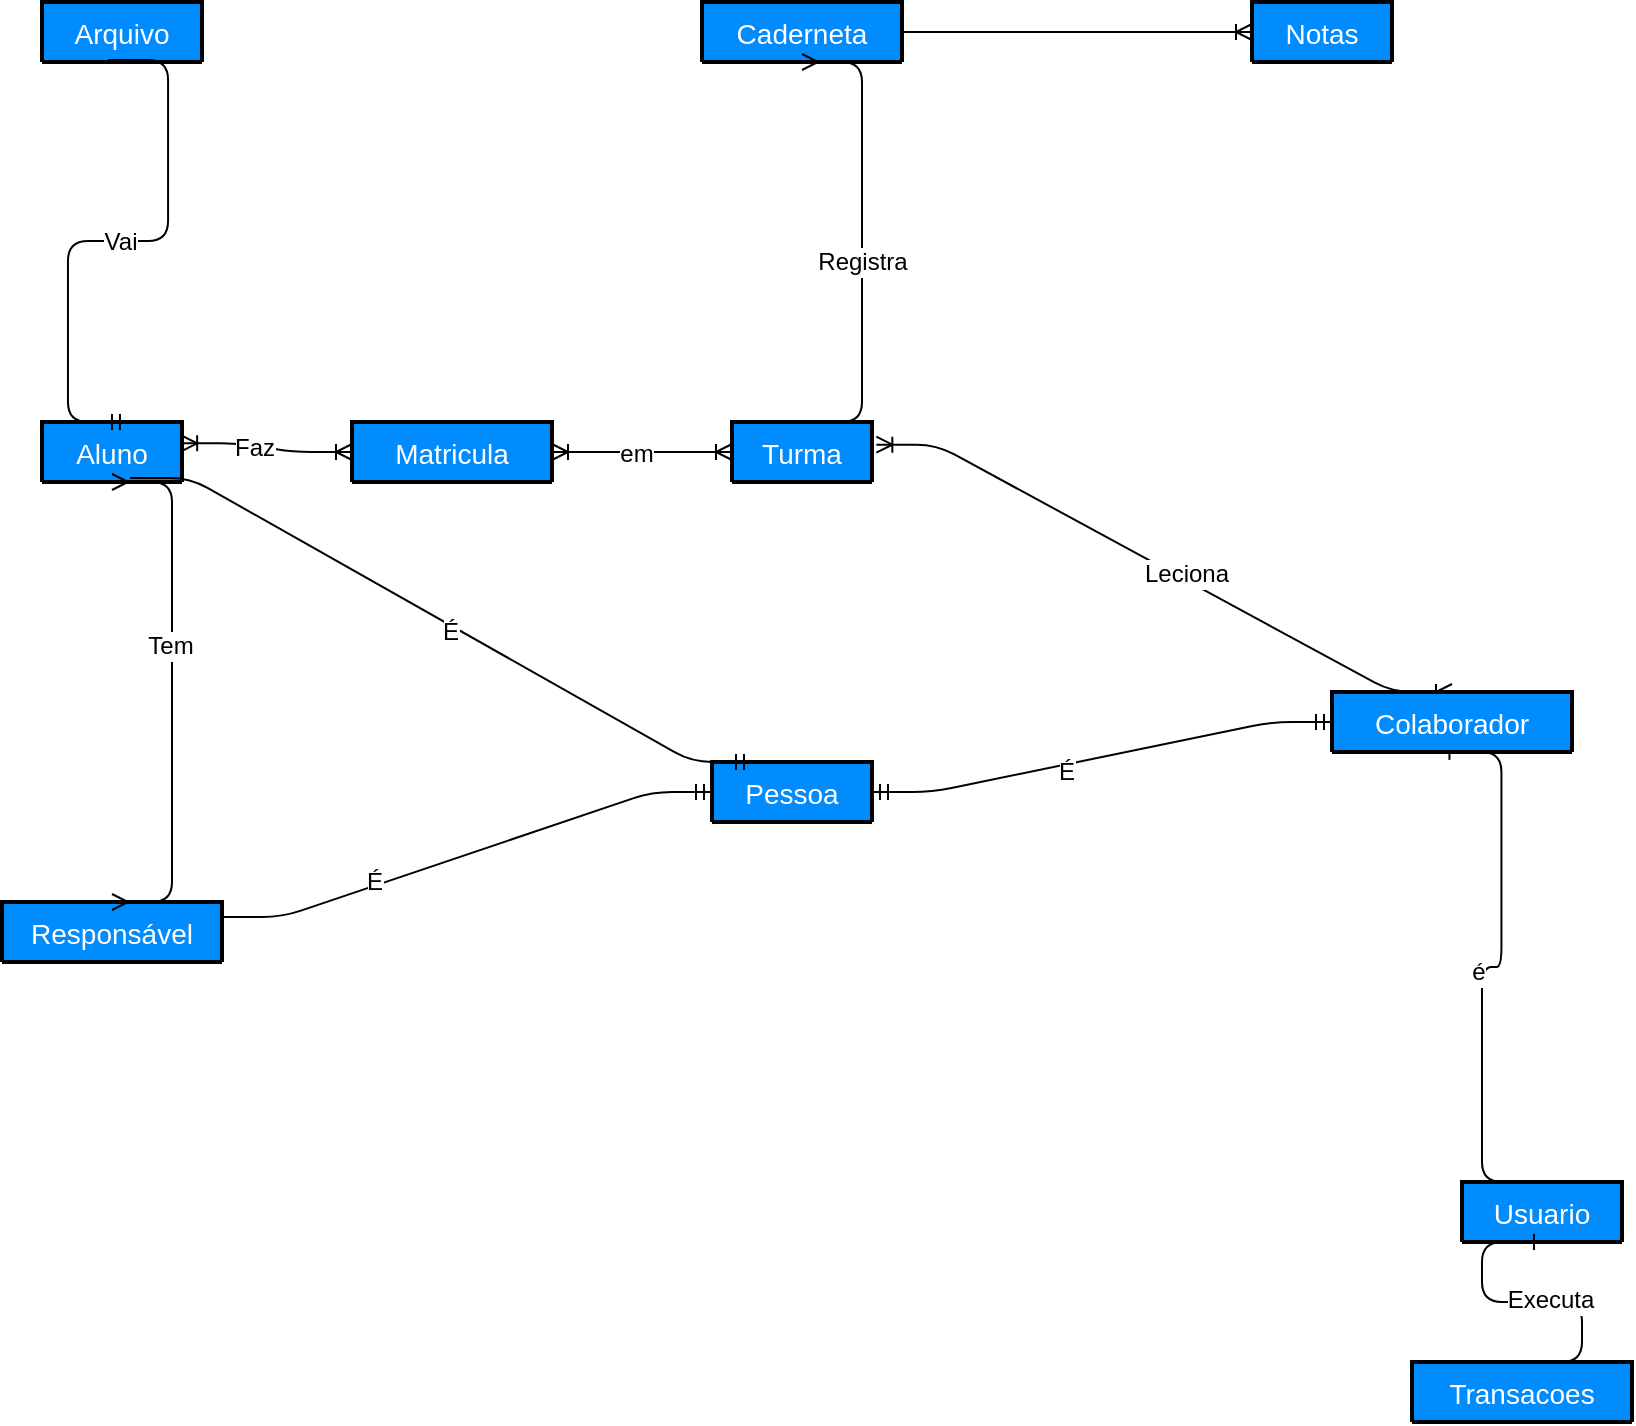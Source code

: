 <mxfile version="12.2.4" type="google" pages="1"><diagram name="Page-1" id="e56a1550-8fbb-45ad-956c-1786394a9013"><mxGraphModel dx="885" dy="524" grid="1" gridSize="10" guides="1" tooltips="1" connect="1" arrows="1" fold="1" page="1" pageScale="1" pageWidth="1100" pageHeight="850" background="#ffffff" math="0" shadow="0"><root><mxCell id="0"/><mxCell id="1" parent="0"/><mxCell id="7iKzvLw0RMYoU0f8MlEI-1" value="Aluno" style="swimlane;childLayout=stackLayout;horizontal=1;startSize=30;horizontalStack=0;fillColor=#008cff;fontColor=#FFFFFF;rounded=1;fontSize=14;fontStyle=0;strokeWidth=2;resizeParent=0;resizeLast=1;shadow=0;dashed=0;align=center;" parent="1" vertex="1" collapsed="1"><mxGeometry x="45" y="320" width="70" height="30" as="geometry"><mxRectangle x="45" y="320" width="175" height="290" as="alternateBounds"/></mxGeometry></mxCell><mxCell id="7iKzvLw0RMYoU0f8MlEI-2" value="cor&#xA;cidade de nascimento&#xA;estado de nascimento&#xA;Grupo sanguíneo&#xA;    Fator RH&#xA;Necessidades especiais?&#xA;Utiliza transporte escolar?&#xA;É de área rural?&#xA;Nis&#xA;Nis Família&#xA;SUS&#xA;Certidão de nascimento&#xA;    nome do cartório&#xA;    livro&#xA;    folhas&#xA;   cidade&#xA;   estado&#xA;   data da emissão&#xA;" style="align=left;strokeColor=none;fillColor=none;spacingLeft=4;fontSize=12;verticalAlign=top;resizable=0;rotatable=0;part=1;" parent="7iKzvLw0RMYoU0f8MlEI-1" vertex="1"><mxGeometry y="30" width="70" as="geometry"/></mxCell><mxCell id="7iKzvLw0RMYoU0f8MlEI-5" value="Turma" style="swimlane;childLayout=stackLayout;horizontal=1;startSize=30;horizontalStack=0;fillColor=#008cff;fontColor=#FFFFFF;rounded=1;fontSize=14;fontStyle=0;strokeWidth=2;resizeParent=0;resizeLast=1;shadow=0;dashed=0;align=center;" parent="1" vertex="1" collapsed="1"><mxGeometry x="390" y="320" width="70" height="30" as="geometry"><mxRectangle x="390" y="320" width="160" height="120" as="alternateBounds"/></mxGeometry></mxCell><mxCell id="7iKzvLw0RMYoU0f8MlEI-6" value="Serie&#xA;Turma&#xA;Ano&#xA;" style="align=left;strokeColor=none;fillColor=none;spacingLeft=4;fontSize=12;verticalAlign=top;resizable=0;rotatable=0;part=1;" parent="7iKzvLw0RMYoU0f8MlEI-5" vertex="1"><mxGeometry y="30" width="70" as="geometry"/></mxCell><mxCell id="7iKzvLw0RMYoU0f8MlEI-7" value="Caderneta" style="swimlane;childLayout=stackLayout;horizontal=1;startSize=30;horizontalStack=0;fillColor=#008cff;fontColor=#FFFFFF;rounded=1;fontSize=14;fontStyle=0;strokeWidth=2;resizeParent=0;resizeLast=1;shadow=0;dashed=0;align=center;" parent="1" vertex="1" collapsed="1"><mxGeometry x="375" y="110" width="100" height="30" as="geometry"><mxRectangle x="375" y="110" width="160" height="120" as="alternateBounds"/></mxGeometry></mxCell><mxCell id="7iKzvLw0RMYoU0f8MlEI-8" value="Presenças&#xA;Faltas&#xA;Mês&#xA;status/progressão&#xA;matéria&#xA;" style="align=left;strokeColor=none;fillColor=none;spacingLeft=4;fontSize=12;verticalAlign=top;resizable=0;rotatable=0;part=1;" parent="7iKzvLw0RMYoU0f8MlEI-7" vertex="1"><mxGeometry y="30" width="100" as="geometry"/></mxCell><mxCell id="7iKzvLw0RMYoU0f8MlEI-9" value="Usuario" style="swimlane;childLayout=stackLayout;horizontal=1;startSize=30;horizontalStack=0;fillColor=#008cff;fontColor=#FFFFFF;rounded=1;fontSize=14;fontStyle=0;strokeWidth=2;resizeParent=0;resizeLast=1;shadow=0;dashed=0;align=center;" parent="1" vertex="1" collapsed="1"><mxGeometry x="755" y="700" width="80" height="30" as="geometry"><mxRectangle x="755" y="700" width="160" height="50" as="alternateBounds"/></mxGeometry></mxCell><mxCell id="7iKzvLw0RMYoU0f8MlEI-10" value="Perfil de Autorização" style="align=left;strokeColor=none;fillColor=none;spacingLeft=4;fontSize=12;verticalAlign=top;resizable=0;rotatable=0;part=1;" parent="7iKzvLw0RMYoU0f8MlEI-9" vertex="1"><mxGeometry y="30" width="80" as="geometry"/></mxCell><mxCell id="7iKzvLw0RMYoU0f8MlEI-11" value="" style="edgeStyle=entityRelationEdgeStyle;fontSize=12;html=1;endArrow=ERoneToMany;startArrow=ERoneToMany;entryX=0;entryY=0.5;entryDx=0;entryDy=0;exitX=0.994;exitY=0.356;exitDx=0;exitDy=0;exitPerimeter=0;" parent="1" source="7iKzvLw0RMYoU0f8MlEI-2" target="FkYaPkf373KdghnxcSWb-10" edge="1"><mxGeometry width="100" height="100" relative="1" as="geometry"><mxPoint x="210" y="380" as="sourcePoint"/><mxPoint x="310" y="280" as="targetPoint"/></mxGeometry></mxCell><mxCell id="FkYaPkf373KdghnxcSWb-14" value="Faz" style="text;html=1;resizable=0;points=[];align=center;verticalAlign=middle;labelBackgroundColor=#ffffff;" parent="7iKzvLw0RMYoU0f8MlEI-11" vertex="1" connectable="0"><mxGeometry x="-0.162" y="-1" relative="1" as="geometry"><mxPoint as="offset"/></mxGeometry></mxCell><mxCell id="7iKzvLw0RMYoU0f8MlEI-13" value="" style="edgeStyle=entityRelationEdgeStyle;fontSize=12;html=1;endArrow=ERoneToMany;startArrow=ERoneToMany;entryX=0.5;entryY=0;entryDx=0;entryDy=0;exitX=1.031;exitY=0.378;exitDx=0;exitDy=0;exitPerimeter=0;" parent="1" source="7iKzvLw0RMYoU0f8MlEI-6" target="FkYaPkf373KdghnxcSWb-8" edge="1"><mxGeometry width="100" height="100" relative="1" as="geometry"><mxPoint x="630" y="420" as="sourcePoint"/><mxPoint x="679.706" y="350.118" as="targetPoint"/></mxGeometry></mxCell><mxCell id="7iKzvLw0RMYoU0f8MlEI-14" value="Leciona" style="text;html=1;resizable=0;points=[];align=center;verticalAlign=middle;labelBackgroundColor=#ffffff;" parent="7iKzvLw0RMYoU0f8MlEI-13" vertex="1" connectable="0"><mxGeometry x="0.066" y="3" relative="1" as="geometry"><mxPoint as="offset"/></mxGeometry></mxCell><mxCell id="7iKzvLw0RMYoU0f8MlEI-19" value="" style="edgeStyle=entityRelationEdgeStyle;fontSize=12;html=1;endArrow=ERmany;exitX=0.5;exitY=0;exitDx=0;exitDy=0;entryX=0.5;entryY=1;entryDx=0;entryDy=0;" parent="1" source="7iKzvLw0RMYoU0f8MlEI-5" target="7iKzvLw0RMYoU0f8MlEI-8" edge="1"><mxGeometry width="100" height="100" relative="1" as="geometry"><mxPoint x="410" y="590" as="sourcePoint"/><mxPoint x="510" y="490" as="targetPoint"/></mxGeometry></mxCell><mxCell id="7iKzvLw0RMYoU0f8MlEI-28" value="Registra" style="text;html=1;resizable=0;points=[];align=center;verticalAlign=middle;labelBackgroundColor=#ffffff;" parent="7iKzvLw0RMYoU0f8MlEI-19" vertex="1" connectable="0"><mxGeometry x="-0.079" relative="1" as="geometry"><mxPoint as="offset"/></mxGeometry></mxCell><mxCell id="7iKzvLw0RMYoU0f8MlEI-22" value="Responsável" style="swimlane;childLayout=stackLayout;horizontal=1;startSize=30;horizontalStack=0;fillColor=#008cff;fontColor=#FFFFFF;rounded=1;fontSize=14;fontStyle=0;strokeWidth=2;resizeParent=0;resizeLast=1;shadow=0;dashed=0;align=center;" parent="1" vertex="1" collapsed="1"><mxGeometry x="25" y="560" width="110" height="30" as="geometry"><mxRectangle x="25" y="560" width="160" height="130" as="alternateBounds"/></mxGeometry></mxCell><mxCell id="7iKzvLw0RMYoU0f8MlEI-23" value="Profissão&#xA;Endereço do Trabalho&#xA;    numero&#xA;    bairro&#xA;    cidade&#xA;Formação acadêmica&#xA;" style="align=left;strokeColor=none;fillColor=none;spacingLeft=4;fontSize=12;verticalAlign=top;resizable=0;rotatable=0;part=1;" parent="7iKzvLw0RMYoU0f8MlEI-22" vertex="1"><mxGeometry y="30" width="110" as="geometry"/></mxCell><mxCell id="7iKzvLw0RMYoU0f8MlEI-24" value="" style="edgeStyle=entityRelationEdgeStyle;fontSize=12;html=1;endArrow=ERmany;startArrow=ERmany;exitX=0.5;exitY=0;exitDx=0;exitDy=0;entryX=0.5;entryY=1;entryDx=0;entryDy=0;" parent="1" source="7iKzvLw0RMYoU0f8MlEI-22" target="7iKzvLw0RMYoU0f8MlEI-2" edge="1"><mxGeometry width="100" height="100" relative="1" as="geometry"><mxPoint x="290" y="610" as="sourcePoint"/><mxPoint x="390" y="510" as="targetPoint"/></mxGeometry></mxCell><mxCell id="7iKzvLw0RMYoU0f8MlEI-25" value="Tem" style="text;html=1;resizable=0;points=[];align=center;verticalAlign=middle;labelBackgroundColor=#ffffff;" parent="7iKzvLw0RMYoU0f8MlEI-24" vertex="1" connectable="0"><mxGeometry x="0.175" y="1" relative="1" as="geometry"><mxPoint as="offset"/></mxGeometry></mxCell><mxCell id="7iKzvLw0RMYoU0f8MlEI-29" value="Pessoa" style="swimlane;childLayout=stackLayout;horizontal=1;startSize=30;horizontalStack=0;fillColor=#008cff;fontColor=#FFFFFF;rounded=1;fontSize=14;fontStyle=0;strokeWidth=2;resizeParent=0;resizeLast=1;shadow=0;dashed=0;align=center;" parent="1" vertex="1" collapsed="1"><mxGeometry x="380" y="490" width="80" height="30" as="geometry"><mxRectangle x="380" y="490" width="160" height="310" as="alternateBounds"/></mxGeometry></mxCell><mxCell id="7iKzvLw0RMYoU0f8MlEI-30" value="nome&#xA;data de nascimento&#xA;sexo&#xA;nome do pai&#xA;nome da mãe&#xA;Endereço rua&#xA;    numero&#xA;    bairro&#xA;    cidade&#xA;    estado&#xA;    cep&#xA;    complemento&#xA;telefone&#xA;telefone extra&#xA;cpf&#xA;rg número&#xA;    data de expedição&#xA;    orgão expedidor&#xA;    estado expedido rg&#xA;&#xA;&#xA;" style="align=left;strokeColor=none;fillColor=none;spacingLeft=4;fontSize=12;verticalAlign=top;resizable=0;rotatable=0;part=1;" parent="7iKzvLw0RMYoU0f8MlEI-29" vertex="1"><mxGeometry y="30" width="80" as="geometry"/></mxCell><mxCell id="7iKzvLw0RMYoU0f8MlEI-32" value="" style="edgeStyle=entityRelationEdgeStyle;fontSize=12;html=1;endArrow=ERmandOne;startArrow=ERmandOne;exitX=1;exitY=0.5;exitDx=0;exitDy=0;" parent="1" source="7iKzvLw0RMYoU0f8MlEI-29" target="FkYaPkf373KdghnxcSWb-9" edge="1"><mxGeometry width="100" height="100" relative="1" as="geometry"><mxPoint x="500" y="580" as="sourcePoint"/><mxPoint x="739.667" y="619.833" as="targetPoint"/></mxGeometry></mxCell><mxCell id="7iKzvLw0RMYoU0f8MlEI-33" value="É" style="text;html=1;resizable=0;points=[];align=center;verticalAlign=middle;labelBackgroundColor=#ffffff;" parent="7iKzvLw0RMYoU0f8MlEI-32" vertex="1" connectable="0"><mxGeometry x="-0.164" y="-3" relative="1" as="geometry"><mxPoint as="offset"/></mxGeometry></mxCell><mxCell id="7iKzvLw0RMYoU0f8MlEI-34" value="" style="edgeStyle=entityRelationEdgeStyle;fontSize=12;html=1;endArrow=ERmandOne;entryX=0;entryY=0.5;entryDx=0;entryDy=0;exitX=1;exitY=0.25;exitDx=0;exitDy=0;" parent="1" source="7iKzvLw0RMYoU0f8MlEI-22" target="7iKzvLw0RMYoU0f8MlEI-29" edge="1"><mxGeometry width="100" height="100" relative="1" as="geometry"><mxPoint x="190" y="710" as="sourcePoint"/><mxPoint x="290" y="610" as="targetPoint"/></mxGeometry></mxCell><mxCell id="7iKzvLw0RMYoU0f8MlEI-36" value="É" style="text;html=1;resizable=0;points=[];align=center;verticalAlign=middle;labelBackgroundColor=#ffffff;" parent="7iKzvLw0RMYoU0f8MlEI-34" vertex="1" connectable="0"><mxGeometry x="-0.385" y="2" relative="1" as="geometry"><mxPoint as="offset"/></mxGeometry></mxCell><mxCell id="7iKzvLw0RMYoU0f8MlEI-35" value="" style="edgeStyle=entityRelationEdgeStyle;fontSize=12;html=1;endArrow=ERmandOne;entryX=0.25;entryY=0;entryDx=0;entryDy=0;exitX=0.629;exitY=0.933;exitDx=0;exitDy=0;exitPerimeter=0;" parent="1" source="7iKzvLw0RMYoU0f8MlEI-1" target="7iKzvLw0RMYoU0f8MlEI-29" edge="1"><mxGeometry width="100" height="100" relative="1" as="geometry"><mxPoint x="280" y="510" as="sourcePoint"/><mxPoint x="380" y="410" as="targetPoint"/></mxGeometry></mxCell><mxCell id="7iKzvLw0RMYoU0f8MlEI-37" value="É" style="text;html=1;resizable=0;points=[];align=center;verticalAlign=middle;labelBackgroundColor=#ffffff;" parent="7iKzvLw0RMYoU0f8MlEI-35" vertex="1" connectable="0"><mxGeometry x="0.038" y="-3" relative="1" as="geometry"><mxPoint as="offset"/></mxGeometry></mxCell><mxCell id="7iKzvLw0RMYoU0f8MlEI-38" value="Arquivo" style="swimlane;childLayout=stackLayout;horizontal=1;startSize=30;horizontalStack=0;fillColor=#008cff;fontColor=#FFFFFF;rounded=1;fontSize=14;fontStyle=0;strokeWidth=2;resizeParent=0;resizeLast=1;shadow=0;dashed=0;align=center;" parent="1" vertex="1" collapsed="1"><mxGeometry x="45" y="110" width="80" height="30" as="geometry"><mxRectangle x="45" y="110" width="160" height="120" as="alternateBounds"/></mxGeometry></mxCell><mxCell id="7iKzvLw0RMYoU0f8MlEI-39" value="Letra&#xA;Pasta&#xA;Identificador&#xA;Nome&#xA;" style="align=left;strokeColor=none;fillColor=none;spacingLeft=4;fontSize=12;verticalAlign=top;resizable=0;rotatable=0;part=1;" parent="7iKzvLw0RMYoU0f8MlEI-38" vertex="1"><mxGeometry y="30" width="80" as="geometry"/></mxCell><mxCell id="7iKzvLw0RMYoU0f8MlEI-40" value="" style="edgeStyle=entityRelationEdgeStyle;fontSize=12;html=1;endArrow=ERmandOne;exitX=0.413;exitY=0.967;exitDx=0;exitDy=0;exitPerimeter=0;entryX=0.614;entryY=0;entryDx=0;entryDy=0;entryPerimeter=0;" parent="1" source="7iKzvLw0RMYoU0f8MlEI-38" target="7iKzvLw0RMYoU0f8MlEI-1" edge="1"><mxGeometry width="100" height="100" relative="1" as="geometry"><mxPoint x="30" y="270" as="sourcePoint"/><mxPoint x="130" y="170" as="targetPoint"/></mxGeometry></mxCell><mxCell id="FkYaPkf373KdghnxcSWb-1" value="Vai" style="text;html=1;resizable=0;points=[];align=center;verticalAlign=middle;labelBackgroundColor=#ffffff;" parent="7iKzvLw0RMYoU0f8MlEI-40" vertex="1" connectable="0"><mxGeometry x="-0.005" relative="1" as="geometry"><mxPoint as="offset"/></mxGeometry></mxCell><mxCell id="BX7RZlkFx1Iumab_AtYK-1" value="" style="edgeStyle=entityRelationEdgeStyle;fontSize=12;html=1;endArrow=ERone;endFill=1;entryX=0.456;entryY=0.998;entryDx=0;entryDy=0;exitX=0.5;exitY=0;exitDx=0;exitDy=0;entryPerimeter=0;" parent="1" source="7iKzvLw0RMYoU0f8MlEI-9" target="FkYaPkf373KdghnxcSWb-9" edge="1"><mxGeometry width="100" height="100" relative="1" as="geometry"><mxPoint x="800" y="690" as="sourcePoint"/><mxPoint x="819.667" y="679.833" as="targetPoint"/></mxGeometry></mxCell><mxCell id="BX7RZlkFx1Iumab_AtYK-2" value="é" style="text;html=1;resizable=0;points=[];align=center;verticalAlign=middle;labelBackgroundColor=#ffffff;" parent="BX7RZlkFx1Iumab_AtYK-1" vertex="1" connectable="0"><mxGeometry x="-0.049" y="2" relative="1" as="geometry"><mxPoint as="offset"/></mxGeometry></mxCell><mxCell id="BX7RZlkFx1Iumab_AtYK-3" value="Transacoes" style="swimlane;childLayout=stackLayout;horizontal=1;startSize=30;horizontalStack=0;fillColor=#008cff;fontColor=#FFFFFF;rounded=1;fontSize=14;fontStyle=0;strokeWidth=2;resizeParent=0;resizeLast=1;shadow=0;dashed=0;align=center;" parent="1" vertex="1" collapsed="1"><mxGeometry x="730" y="790" width="110" height="30" as="geometry"><mxRectangle x="730" y="790" width="160" height="120" as="alternateBounds"/></mxGeometry></mxCell><mxCell id="BX7RZlkFx1Iumab_AtYK-4" value="Data da alteração&#xA;O que foi alterado&#xA;" style="align=left;strokeColor=none;fillColor=none;spacingLeft=4;fontSize=12;verticalAlign=top;resizable=0;rotatable=0;part=1;" parent="BX7RZlkFx1Iumab_AtYK-3" vertex="1"><mxGeometry y="30" width="110" as="geometry"/></mxCell><mxCell id="BX7RZlkFx1Iumab_AtYK-5" value="" style="edgeStyle=entityRelationEdgeStyle;fontSize=12;html=1;endArrow=ERone;endFill=1;entryX=0.5;entryY=1;entryDx=0;entryDy=0;exitX=0.5;exitY=0;exitDx=0;exitDy=0;" parent="1" source="BX7RZlkFx1Iumab_AtYK-3" target="7iKzvLw0RMYoU0f8MlEI-9" edge="1"><mxGeometry width="100" height="100" relative="1" as="geometry"><mxPoint x="20" y="850" as="sourcePoint"/><mxPoint x="120" y="750" as="targetPoint"/></mxGeometry></mxCell><mxCell id="FkYaPkf373KdghnxcSWb-2" value="&lt;div&gt;Executa&lt;/div&gt;" style="text;html=1;resizable=0;points=[];align=center;verticalAlign=middle;labelBackgroundColor=#ffffff;" parent="BX7RZlkFx1Iumab_AtYK-5" vertex="1" connectable="0"><mxGeometry x="-0.106" y="-1" relative="1" as="geometry"><mxPoint as="offset"/></mxGeometry></mxCell><mxCell id="FkYaPkf373KdghnxcSWb-8" value="Colaborador" style="swimlane;childLayout=stackLayout;horizontal=1;startSize=30;horizontalStack=0;fillColor=#008cff;fontColor=#FFFFFF;rounded=1;fontSize=14;fontStyle=0;strokeWidth=2;resizeParent=0;resizeLast=1;shadow=0;dashed=0;align=center;" parent="1" vertex="1" collapsed="1"><mxGeometry x="690" y="455" width="120" height="30" as="geometry"><mxRectangle x="690" y="455" width="160" height="305" as="alternateBounds"/></mxGeometry></mxCell><mxCell id="FkYaPkf373KdghnxcSWb-9" value="Estado civil&#xA;Titulo nº&#xA;    Zona&#xA;    Seção&#xA;    Data de emissão&#xA;PisPasep&#xA;Email&#xA;Situação funcional&#xA;Cargo Função&#xA;Readaptado?&#xA;Matrícula&#xA;Carga Horária&#xA;    tipo&#xA;Portaria&#xA;    data&#xA;Data de admissão&#xA;Formação acadêmica&#xA;    habilitação&#xA;Observação&#xA;&#xA;" style="align=left;strokeColor=none;fillColor=none;spacingLeft=4;fontSize=12;verticalAlign=top;resizable=0;rotatable=0;part=1;" parent="FkYaPkf373KdghnxcSWb-8" vertex="1"><mxGeometry y="30" width="120" as="geometry"/></mxCell><mxCell id="FkYaPkf373KdghnxcSWb-10" value="Matricula" style="swimlane;childLayout=stackLayout;horizontal=1;startSize=30;horizontalStack=0;fillColor=#008cff;fontColor=#FFFFFF;rounded=1;fontSize=14;fontStyle=0;strokeWidth=2;resizeParent=0;resizeLast=1;shadow=0;dashed=0;align=center;" parent="1" vertex="1" collapsed="1"><mxGeometry x="200" y="320" width="100" height="30" as="geometry"><mxRectangle x="200" y="320" width="160" height="120" as="alternateBounds"/></mxGeometry></mxCell><mxCell id="FkYaPkf373KdghnxcSWb-11" value="Data&#xA;" style="align=left;strokeColor=none;fillColor=none;spacingLeft=4;fontSize=12;verticalAlign=top;resizable=0;rotatable=0;part=1;" parent="FkYaPkf373KdghnxcSWb-10" vertex="1"><mxGeometry y="30" width="100" as="geometry"/></mxCell><mxCell id="FkYaPkf373KdghnxcSWb-12" value="" style="edgeStyle=entityRelationEdgeStyle;fontSize=12;html=1;endArrow=ERoneToMany;startArrow=ERoneToMany;exitX=1;exitY=0.5;exitDx=0;exitDy=0;entryX=0;entryY=0.5;entryDx=0;entryDy=0;" parent="1" source="FkYaPkf373KdghnxcSWb-10" target="7iKzvLw0RMYoU0f8MlEI-5" edge="1"><mxGeometry width="100" height="100" relative="1" as="geometry"><mxPoint x="300" y="390" as="sourcePoint"/><mxPoint x="400" y="290" as="targetPoint"/></mxGeometry></mxCell><mxCell id="FkYaPkf373KdghnxcSWb-15" value="em" style="text;html=1;resizable=0;points=[];align=center;verticalAlign=middle;labelBackgroundColor=#ffffff;" parent="FkYaPkf373KdghnxcSWb-12" vertex="1" connectable="0"><mxGeometry x="-0.081" y="-1" relative="1" as="geometry"><mxPoint as="offset"/></mxGeometry></mxCell><mxCell id="3LKg7YDUJTY9hczIG5ad-1" value="Notas" style="swimlane;childLayout=stackLayout;horizontal=1;startSize=30;horizontalStack=0;fillColor=#008cff;fontColor=#FFFFFF;rounded=1;fontSize=14;fontStyle=0;strokeWidth=2;resizeParent=0;resizeLast=1;shadow=0;dashed=0;align=center;" vertex="1" collapsed="1" parent="1"><mxGeometry x="650" y="110" width="70" height="30" as="geometry"><mxRectangle x="650" y="110" width="220" height="70" as="alternateBounds"/></mxGeometry></mxCell><mxCell id="3LKg7YDUJTY9hczIG5ad-2" value="bimestre/recuperação/progressão&#xA;média" style="align=left;strokeColor=none;fillColor=none;spacingLeft=4;fontSize=12;verticalAlign=top;resizable=0;rotatable=0;part=1;" vertex="1" parent="3LKg7YDUJTY9hczIG5ad-1"><mxGeometry y="30" width="70" as="geometry"/></mxCell><mxCell id="3LKg7YDUJTY9hczIG5ad-5" value="" style="edgeStyle=entityRelationEdgeStyle;fontSize=12;html=1;endArrow=ERoneToMany;exitX=1;exitY=0.5;exitDx=0;exitDy=0;entryX=0;entryY=0.5;entryDx=0;entryDy=0;" edge="1" parent="1" source="7iKzvLw0RMYoU0f8MlEI-8" target="3LKg7YDUJTY9hczIG5ad-1"><mxGeometry width="100" height="100" relative="1" as="geometry"><mxPoint x="550" y="230" as="sourcePoint"/><mxPoint x="650" y="130" as="targetPoint"/></mxGeometry></mxCell></root></mxGraphModel></diagram></mxfile>